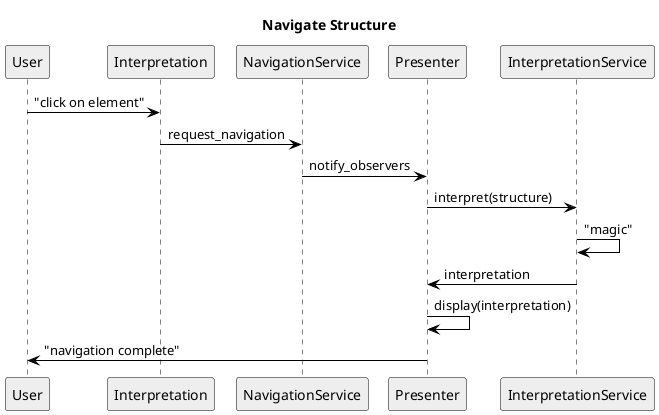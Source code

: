 @startuml
skinparam sequence {
    ParticipantBorderColor Black
    ParticipantBackgroundColor #EEE
    ParticipantBorderColor Black
    ArrowColor Black
    ActorBorderColor Black
    ActorBackgroundColor #EEE
    LifeLineBorderColor Black
}

title Navigate Structure

User -> Interpretation  : "click on element"
Interpretation -> NavigationService : request_navigation
NavigationService -> Presenter : notify_observers
Presenter -> InterpretationService : interpret(structure)
InterpretationService -> InterpretationService : "magic"
InterpretationService -> Presenter  : interpretation
Presenter -> Presenter  :   display(interpretation)
Presenter -> User : "navigation complete"

@enduml